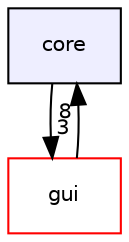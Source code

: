 digraph "core" {
  compound=true
  node [ fontsize="10", fontname="Helvetica"];
  edge [ labelfontsize="10", labelfontname="Helvetica"];
  dir_4270bfced15e0e73154b13468c7c9ad9 [shape=box, label="core", style="filled", fillcolor="#eeeeff", pencolor="black", URL="dir_4270bfced15e0e73154b13468c7c9ad9.html"];
  dir_11bc0974ce736ce9a6fadebbeb7a8314 [shape=box label="gui" fillcolor="white" style="filled" color="red" URL="dir_11bc0974ce736ce9a6fadebbeb7a8314.html"];
  dir_11bc0974ce736ce9a6fadebbeb7a8314->dir_4270bfced15e0e73154b13468c7c9ad9 [headlabel="8", labeldistance=1.5 headhref="dir_000001_000000.html"];
  dir_4270bfced15e0e73154b13468c7c9ad9->dir_11bc0974ce736ce9a6fadebbeb7a8314 [headlabel="3", labeldistance=1.5 headhref="dir_000000_000001.html"];
}
